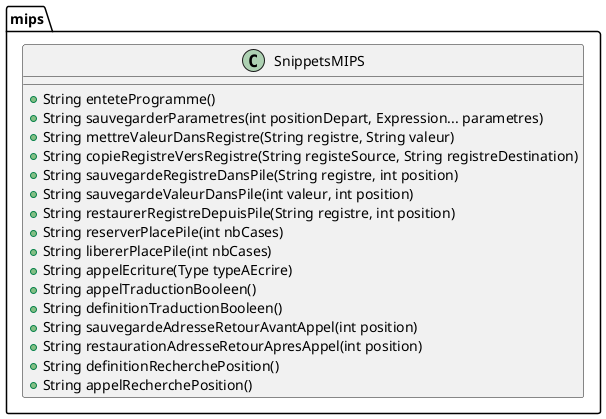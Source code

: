 @startuml
package mips {
	class SnippetsMIPS {
	+ String enteteProgramme()
	+ String sauvegarderParametres(int positionDepart, Expression... parametres)
	+ String mettreValeurDansRegistre(String registre, String valeur)
	+ String copieRegistreVersRegistre(String registeSource, String registreDestination)
	+ String sauvegardeRegistreDansPile(String registre, int position)
	+ String sauvegardeValeurDansPile(int valeur, int position)
	+ String restaurerRegistreDepuisPile(String registre, int position)
	+ String reserverPlacePile(int nbCases)
	+ String libererPlacePile(int nbCases)
	+ String appelEcriture(Type typeAEcrire)
	+ String appelTraductionBooleen()
	+ String definitionTraductionBooleen()
	+ String sauvegardeAdresseRetourAvantAppel(int position)
	+ String restaurationAdresseRetourApresAppel(int position)
	+ String definitionRecherchePosition()
	+ String appelRecherchePosition()
	}
}
@enduml